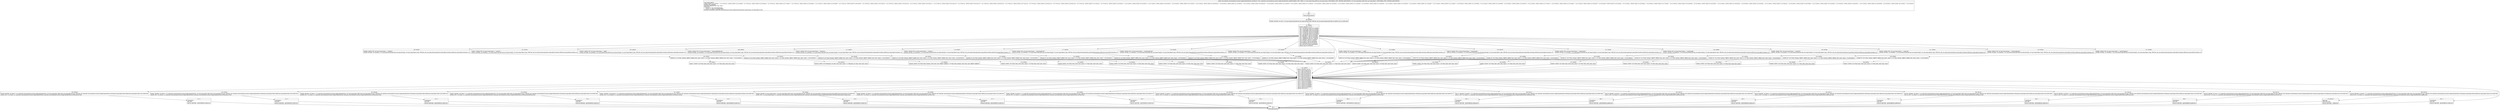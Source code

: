 digraph "CFG forandroidx.constraintlayout.motion.widget.KeyAttributes.setValue(Ljava\/lang\/String;Ljava\/lang\/Object;)V" {
Node_94 [shape=record,label="{94\:\ ?|MTH_ENTER_BLOCK\l}"];
Node_96 [shape=record,label="{96\:\ 0x0000|0x0000: INVOKE  (r0 I:int) = (r2 I:java.lang.String A[D('tag' java.lang.String)]) type: VIRTUAL call: java.lang.String.hashCode():int A[MD:():int (c)] (LINE:288)\l}"];
Node_97 [shape=record,label="{97\:\ 0x0004|0x0004: SWITCH  (r0 I:??)\l case \-1913008125: goto B:147:0x00b9\l case \-1812823328: goto B:144:0x00ae\l case \-1249320806: goto B:141:0x00a4\l case \-1249320805: goto B:138:0x009a\l case \-1225497657: goto B:135:0x008f\l case \-1225497656: goto B:132:0x0084\l case \-1225497655: goto B:129:0x0079\l case \-908189618: goto B:126:0x006e\l case \-908189617: goto B:123:0x0063\l case \-760884510: goto B:120:0x0059\l case \-760884509: goto B:117:0x004d\l case \-40300674: goto B:114:0x0042\l case \-4379043: goto B:111:0x0037\l case 37232917: goto B:108:0x002b\l case 92909918: goto B:105:0x0020\l case 579057826: goto B:102:0x0015\l case 1941332754: goto B:99:0x0009\l default: goto B:150:0x00c3 \l}"];
Node_99 [shape=record,label="{99\:\ 0x0009|0x0009: CONST_STR  (r0 I:java.lang.String) =  \"visibility\" \l0x000b: INVOKE  (r0 I:boolean) = (r2 I:java.lang.String A[D('tag' java.lang.String)]), (r0 I:java.lang.Object) type: VIRTUAL call: java.lang.String.equals(java.lang.Object):boolean A[MD:(java.lang.Object):boolean (c)]\l}"];
Node_100 [shape=record,label="{100\:\ 0x000f|0x000f: IF  (r0 I:??[int, boolean, OBJECT, ARRAY, byte, short, char]) == (0 ??[int, boolean, OBJECT, ARRAY, byte, short, char])  \-\> B:150:0x00c3 \l}"];
Node_101 [shape=record,label="{101\:\ 0x0011|0x0011: CONST  (r0 I:??[int, float, short, byte, char]) = (12 ??[int, float, short, byte, char]) \l}"];
Node_151 [shape=record,label="{151\:\ 0x00c4|0x00c4: SWITCH  (r0 I:??)\l case 0: goto B:169:0x013b\l case 1: goto B:168:0x0134\l case 2: goto B:167:0x012d\l case 3: goto B:166:0x0126\l case 4: goto B:165:0x011f\l case 5: goto B:164:0x0118\l case 6: goto B:163:0x0111\l case 7: goto B:162:0x010a\l case 8: goto B:161:0x0103\l case 9: goto B:160:0x00fc\l case 10: goto B:159:0x00f5\l case 11: goto B:158:0x00ee\l case 12: goto B:157:0x00e7\l case 13: goto B:156:0x00e0\l case 14: goto B:155:0x00d9\l case 15: goto B:154:0x00d1\l case 16: goto B:153:0x00c9\l default: goto B:187:? \l}"];
Node_153 [shape=record,label="{153\:\ 0x00c9|0x00c9: INVOKE  (r0 I:float) = (r1 I:androidx.constraintlayout.motion.widget.KeyAttributes), (r3 I:java.lang.Object A[D('value' java.lang.Object)]) type: VIRTUAL call: androidx.constraintlayout.motion.widget.KeyAttributes.toFloat(java.lang.Object):float A[MD:(java.lang.Object):float (m)] (LINE:338)\l0x00cd: IPUT  (r0 I:float), (r1 I:androidx.constraintlayout.motion.widget.KeyAttributes) androidx.constraintlayout.motion.widget.KeyAttributes.mTranslationZ float \l}"];
Node_171 [shape=record,label="{171\:\ ?|SYNTHETIC\lRETURN\l|0x0142: RETURN   A[SYNTHETIC] (LINE:341)\l}"];
Node_95 [shape=record,label="{95\:\ ?|MTH_EXIT_BLOCK\l}"];
Node_154 [shape=record,label="{154\:\ 0x00d1|0x00d1: INVOKE  (r0 I:float) = (r1 I:androidx.constraintlayout.motion.widget.KeyAttributes), (r3 I:java.lang.Object A[D('value' java.lang.Object)]) type: VIRTUAL call: androidx.constraintlayout.motion.widget.KeyAttributes.toFloat(java.lang.Object):float A[MD:(java.lang.Object):float (m)] (LINE:335)\l0x00d5: IPUT  (r0 I:float), (r1 I:androidx.constraintlayout.motion.widget.KeyAttributes) androidx.constraintlayout.motion.widget.KeyAttributes.mTranslationY float \l}"];
Node_172 [shape=record,label="{172\:\ ?|SYNTHETIC\lRETURN\l|0x0142: RETURN   A[SYNTHETIC] (LINE:341)\l}"];
Node_155 [shape=record,label="{155\:\ 0x00d9|0x00d9: INVOKE  (r0 I:float) = (r1 I:androidx.constraintlayout.motion.widget.KeyAttributes), (r3 I:java.lang.Object A[D('value' java.lang.Object)]) type: VIRTUAL call: androidx.constraintlayout.motion.widget.KeyAttributes.toFloat(java.lang.Object):float A[MD:(java.lang.Object):float (m)] (LINE:332)\l0x00dd: IPUT  (r0 I:float), (r1 I:androidx.constraintlayout.motion.widget.KeyAttributes) androidx.constraintlayout.motion.widget.KeyAttributes.mTranslationX float \l}"];
Node_173 [shape=record,label="{173\:\ ?|SYNTHETIC\lRETURN\l|0x0142: RETURN   A[SYNTHETIC] (LINE:341)\l}"];
Node_156 [shape=record,label="{156\:\ 0x00e0|0x00e0: INVOKE  (r0 I:float) = (r1 I:androidx.constraintlayout.motion.widget.KeyAttributes), (r3 I:java.lang.Object A[D('value' java.lang.Object)]) type: VIRTUAL call: androidx.constraintlayout.motion.widget.KeyAttributes.toFloat(java.lang.Object):float A[MD:(java.lang.Object):float (m)] (LINE:329)\l0x00e4: IPUT  (r0 I:float), (r1 I:androidx.constraintlayout.motion.widget.KeyAttributes) androidx.constraintlayout.motion.widget.KeyAttributes.mTransitionPathRotate float \l}"];
Node_174 [shape=record,label="{174\:\ ?|SYNTHETIC\lRETURN\l|0x0142: RETURN   A[SYNTHETIC] (LINE:341)\l}"];
Node_157 [shape=record,label="{157\:\ 0x00e7|0x00e7: INVOKE  (r0 I:boolean) = (r1 I:androidx.constraintlayout.motion.widget.KeyAttributes), (r3 I:java.lang.Object A[D('value' java.lang.Object)]) type: VIRTUAL call: androidx.constraintlayout.motion.widget.KeyAttributes.toBoolean(java.lang.Object):boolean A[MD:(java.lang.Object):boolean (m)] (LINE:326)\l0x00eb: IPUT  (r0 I:boolean), (r1 I:androidx.constraintlayout.motion.widget.KeyAttributes) androidx.constraintlayout.motion.widget.KeyAttributes.mVisibility boolean \l}"];
Node_175 [shape=record,label="{175\:\ ?|SYNTHETIC\lRETURN\l|0x0142: RETURN   A[SYNTHETIC] (LINE:341)\l}"];
Node_158 [shape=record,label="{158\:\ 0x00ee|0x00ee: INVOKE  (r0 I:java.lang.String) = (r3 I:java.lang.Object A[D('value' java.lang.Object)]) type: VIRTUAL call: java.lang.Object.toString():java.lang.String A[MD:():java.lang.String (c)] (LINE:323)\l0x00f2: IPUT  (r0 I:java.lang.String), (r1 I:androidx.constraintlayout.motion.widget.KeyAttributes) androidx.constraintlayout.motion.widget.KeyAttributes.mTransitionEasing java.lang.String \l}"];
Node_176 [shape=record,label="{176\:\ ?|SYNTHETIC\lRETURN\l|0x0142: RETURN   A[SYNTHETIC] (LINE:341)\l}"];
Node_159 [shape=record,label="{159\:\ 0x00f5|0x00f5: INVOKE  (r0 I:float) = (r1 I:androidx.constraintlayout.motion.widget.KeyAttributes), (r3 I:java.lang.Object A[D('value' java.lang.Object)]) type: VIRTUAL call: androidx.constraintlayout.motion.widget.KeyAttributes.toFloat(java.lang.Object):float A[MD:(java.lang.Object):float (m)] (LINE:320)\l0x00f9: IPUT  (r0 I:float), (r1 I:androidx.constraintlayout.motion.widget.KeyAttributes) androidx.constraintlayout.motion.widget.KeyAttributes.mScaleY float \l}"];
Node_177 [shape=record,label="{177\:\ ?|SYNTHETIC\lRETURN\l|0x0142: RETURN   A[SYNTHETIC] (LINE:341)\l}"];
Node_160 [shape=record,label="{160\:\ 0x00fc|0x00fc: INVOKE  (r0 I:float) = (r1 I:androidx.constraintlayout.motion.widget.KeyAttributes), (r3 I:java.lang.Object A[D('value' java.lang.Object)]) type: VIRTUAL call: androidx.constraintlayout.motion.widget.KeyAttributes.toFloat(java.lang.Object):float A[MD:(java.lang.Object):float (m)] (LINE:317)\l0x0100: IPUT  (r0 I:float), (r1 I:androidx.constraintlayout.motion.widget.KeyAttributes) androidx.constraintlayout.motion.widget.KeyAttributes.mScaleX float \l}"];
Node_178 [shape=record,label="{178\:\ ?|SYNTHETIC\lRETURN\l|0x0142: RETURN   A[SYNTHETIC] (LINE:341)\l}"];
Node_161 [shape=record,label="{161\:\ 0x0103|0x0103: INVOKE  (r0 I:float) = (r1 I:androidx.constraintlayout.motion.widget.KeyAttributes), (r3 I:java.lang.Object A[D('value' java.lang.Object)]) type: VIRTUAL call: androidx.constraintlayout.motion.widget.KeyAttributes.toFloat(java.lang.Object):float A[MD:(java.lang.Object):float (m)] (LINE:314)\l0x0107: IPUT  (r0 I:float), (r1 I:androidx.constraintlayout.motion.widget.KeyAttributes) androidx.constraintlayout.motion.widget.KeyAttributes.mPivotY float \l}"];
Node_179 [shape=record,label="{179\:\ ?|SYNTHETIC\lRETURN\l|0x0142: RETURN   A[SYNTHETIC] (LINE:341)\l}"];
Node_162 [shape=record,label="{162\:\ 0x010a|0x010a: INVOKE  (r0 I:float) = (r1 I:androidx.constraintlayout.motion.widget.KeyAttributes), (r3 I:java.lang.Object A[D('value' java.lang.Object)]) type: VIRTUAL call: androidx.constraintlayout.motion.widget.KeyAttributes.toFloat(java.lang.Object):float A[MD:(java.lang.Object):float (m)] (LINE:311)\l0x010e: IPUT  (r0 I:float), (r1 I:androidx.constraintlayout.motion.widget.KeyAttributes) androidx.constraintlayout.motion.widget.KeyAttributes.mPivotX float \l}"];
Node_180 [shape=record,label="{180\:\ ?|SYNTHETIC\lRETURN\l|0x0142: RETURN   A[SYNTHETIC] (LINE:341)\l}"];
Node_163 [shape=record,label="{163\:\ 0x0111|0x0111: INVOKE  (r0 I:float) = (r1 I:androidx.constraintlayout.motion.widget.KeyAttributes), (r3 I:java.lang.Object A[D('value' java.lang.Object)]) type: VIRTUAL call: androidx.constraintlayout.motion.widget.KeyAttributes.toFloat(java.lang.Object):float A[MD:(java.lang.Object):float (m)] (LINE:308)\l0x0115: IPUT  (r0 I:float), (r1 I:androidx.constraintlayout.motion.widget.KeyAttributes) androidx.constraintlayout.motion.widget.KeyAttributes.mRotationY float \l}"];
Node_181 [shape=record,label="{181\:\ ?|SYNTHETIC\lRETURN\l|0x0142: RETURN   A[SYNTHETIC] (LINE:341)\l}"];
Node_164 [shape=record,label="{164\:\ 0x0118|0x0118: INVOKE  (r0 I:float) = (r1 I:androidx.constraintlayout.motion.widget.KeyAttributes), (r3 I:java.lang.Object A[D('value' java.lang.Object)]) type: VIRTUAL call: androidx.constraintlayout.motion.widget.KeyAttributes.toFloat(java.lang.Object):float A[MD:(java.lang.Object):float (m)] (LINE:305)\l0x011c: IPUT  (r0 I:float), (r1 I:androidx.constraintlayout.motion.widget.KeyAttributes) androidx.constraintlayout.motion.widget.KeyAttributes.mRotationX float \l}"];
Node_182 [shape=record,label="{182\:\ ?|SYNTHETIC\lRETURN\l|0x0142: RETURN   A[SYNTHETIC] (LINE:341)\l}"];
Node_165 [shape=record,label="{165\:\ 0x011f|0x011f: INVOKE  (r0 I:float) = (r1 I:androidx.constraintlayout.motion.widget.KeyAttributes), (r3 I:java.lang.Object A[D('value' java.lang.Object)]) type: VIRTUAL call: androidx.constraintlayout.motion.widget.KeyAttributes.toFloat(java.lang.Object):float A[MD:(java.lang.Object):float (m)] (LINE:302)\l0x0123: IPUT  (r0 I:float), (r1 I:androidx.constraintlayout.motion.widget.KeyAttributes) androidx.constraintlayout.motion.widget.KeyAttributes.mRotation float \l}"];
Node_183 [shape=record,label="{183\:\ ?|SYNTHETIC\lRETURN\l|0x0142: RETURN   A[SYNTHETIC] (LINE:341)\l}"];
Node_166 [shape=record,label="{166\:\ 0x0126|0x0126: INVOKE  (r0 I:float) = (r1 I:androidx.constraintlayout.motion.widget.KeyAttributes), (r3 I:java.lang.Object A[D('value' java.lang.Object)]) type: VIRTUAL call: androidx.constraintlayout.motion.widget.KeyAttributes.toFloat(java.lang.Object):float A[MD:(java.lang.Object):float (m)] (LINE:299)\l0x012a: IPUT  (r0 I:float), (r1 I:androidx.constraintlayout.motion.widget.KeyAttributes) androidx.constraintlayout.motion.widget.KeyAttributes.mProgress float \l}"];
Node_184 [shape=record,label="{184\:\ ?|SYNTHETIC\lRETURN\l|0x0142: RETURN   A[SYNTHETIC] (LINE:341)\l}"];
Node_167 [shape=record,label="{167\:\ 0x012d|0x012d: INVOKE  (r0 I:float) = (r1 I:androidx.constraintlayout.motion.widget.KeyAttributes), (r3 I:java.lang.Object A[D('value' java.lang.Object)]) type: VIRTUAL call: androidx.constraintlayout.motion.widget.KeyAttributes.toFloat(java.lang.Object):float A[MD:(java.lang.Object):float (m)] (LINE:296)\l0x0131: IPUT  (r0 I:float), (r1 I:androidx.constraintlayout.motion.widget.KeyAttributes) androidx.constraintlayout.motion.widget.KeyAttributes.mElevation float \l}"];
Node_185 [shape=record,label="{185\:\ ?|SYNTHETIC\lRETURN\l|0x0142: RETURN   A[SYNTHETIC] (LINE:341)\l}"];
Node_168 [shape=record,label="{168\:\ 0x0134|0x0134: INVOKE  (r0 I:int) = (r1 I:androidx.constraintlayout.motion.widget.KeyAttributes), (r3 I:java.lang.Object A[D('value' java.lang.Object)]) type: VIRTUAL call: androidx.constraintlayout.motion.widget.KeyAttributes.toInt(java.lang.Object):int A[MD:(java.lang.Object):int (m)] (LINE:293)\l0x0138: IPUT  (r0 I:int), (r1 I:androidx.constraintlayout.motion.widget.KeyAttributes) androidx.constraintlayout.motion.widget.KeyAttributes.mCurveFit int \l}"];
Node_186 [shape=record,label="{186\:\ ?|SYNTHETIC\lRETURN\l|0x0142: RETURN   A[SYNTHETIC] (LINE:341)\l}"];
Node_169 [shape=record,label="{169\:\ 0x013b|0x013b: INVOKE  (r0 I:float) = (r1 I:androidx.constraintlayout.motion.widget.KeyAttributes), (r3 I:java.lang.Object A[D('value' java.lang.Object)]) type: VIRTUAL call: androidx.constraintlayout.motion.widget.KeyAttributes.toFloat(java.lang.Object):float A[MD:(java.lang.Object):float (m)] (LINE:290)\l0x013f: IPUT  (r0 I:float), (r1 I:androidx.constraintlayout.motion.widget.KeyAttributes) androidx.constraintlayout.motion.widget.KeyAttributes.mAlpha float \l}"];
Node_170 [shape=record,label="{170\:\ 0x0142|RETURN\lORIG_RETURN\l|0x0142: RETURN    (LINE:341)\l}"];
Node_187 [shape=record,label="{187\:\ ?|SYNTHETIC\lRETURN\l|0x0142: RETURN   A[SYNTHETIC] (LINE:341)\l}"];
Node_102 [shape=record,label="{102\:\ 0x0015|0x0015: CONST_STR  (r0 I:java.lang.String) =  \"curveFit\" \l0x0017: INVOKE  (r0 I:boolean) = (r2 I:java.lang.String A[D('tag' java.lang.String)]), (r0 I:java.lang.Object) type: VIRTUAL call: java.lang.String.equals(java.lang.Object):boolean A[MD:(java.lang.Object):boolean (c)]\l}"];
Node_103 [shape=record,label="{103\:\ 0x001b|0x001b: IF  (r0 I:??[int, boolean, OBJECT, ARRAY, byte, short, char]) == (0 ??[int, boolean, OBJECT, ARRAY, byte, short, char])  \-\> B:150:0x00c3 \l}"];
Node_104 [shape=record,label="{104\:\ 0x001d|0x001d: CONST  (r0 I:??[boolean, int, float, short, byte, char]) = (1 ??[boolean, int, float, short, byte, char]) \l}"];
Node_105 [shape=record,label="{105\:\ 0x0020|0x0020: CONST_STR  (r0 I:java.lang.String) =  \"alpha\" \l0x0022: INVOKE  (r0 I:boolean) = (r2 I:java.lang.String A[D('tag' java.lang.String)]), (r0 I:java.lang.Object) type: VIRTUAL call: java.lang.String.equals(java.lang.Object):boolean A[MD:(java.lang.Object):boolean (c)]\l}"];
Node_106 [shape=record,label="{106\:\ 0x0026|0x0026: IF  (r0 I:??[int, boolean, OBJECT, ARRAY, byte, short, char]) == (0 ??[int, boolean, OBJECT, ARRAY, byte, short, char])  \-\> B:150:0x00c3 \l}"];
Node_107 [shape=record,label="{107\:\ 0x0028|0x0028: CONST  (r0 I:??[int, float, boolean, short, byte, char, OBJECT, ARRAY]) = (0 ??[int, float, boolean, short, byte, char, OBJECT, ARRAY]) \l}"];
Node_108 [shape=record,label="{108\:\ 0x002b|0x002b: CONST_STR  (r0 I:java.lang.String) =  \"transitionPathRotate\" \l0x002d: INVOKE  (r0 I:boolean) = (r2 I:java.lang.String A[D('tag' java.lang.String)]), (r0 I:java.lang.Object) type: VIRTUAL call: java.lang.String.equals(java.lang.Object):boolean A[MD:(java.lang.Object):boolean (c)]\l}"];
Node_109 [shape=record,label="{109\:\ 0x0031|0x0031: IF  (r0 I:??[int, boolean, OBJECT, ARRAY, byte, short, char]) == (0 ??[int, boolean, OBJECT, ARRAY, byte, short, char])  \-\> B:150:0x00c3 \l}"];
Node_110 [shape=record,label="{110\:\ 0x0033|0x0033: CONST  (r0 I:??[int, float, short, byte, char]) = (13 ??[int, float, short, byte, char]) \l}"];
Node_111 [shape=record,label="{111\:\ 0x0037|0x0037: CONST_STR  (r0 I:java.lang.String) =  \"elevation\" \l0x0039: INVOKE  (r0 I:boolean) = (r2 I:java.lang.String A[D('tag' java.lang.String)]), (r0 I:java.lang.Object) type: VIRTUAL call: java.lang.String.equals(java.lang.Object):boolean A[MD:(java.lang.Object):boolean (c)]\l}"];
Node_112 [shape=record,label="{112\:\ 0x003d|0x003d: IF  (r0 I:??[int, boolean, OBJECT, ARRAY, byte, short, char]) == (0 ??[int, boolean, OBJECT, ARRAY, byte, short, char])  \-\> B:150:0x00c3 \l}"];
Node_113 [shape=record,label="{113\:\ 0x003f|0x003f: CONST  (r0 I:??[int, float, short, byte, char]) = (2 ??[int, float, short, byte, char]) \l}"];
Node_114 [shape=record,label="{114\:\ 0x0042|0x0042: CONST_STR  (r0 I:java.lang.String) =  \"rotation\" \l0x0044: INVOKE  (r0 I:boolean) = (r2 I:java.lang.String A[D('tag' java.lang.String)]), (r0 I:java.lang.Object) type: VIRTUAL call: java.lang.String.equals(java.lang.Object):boolean A[MD:(java.lang.Object):boolean (c)]\l}"];
Node_115 [shape=record,label="{115\:\ 0x0048|0x0048: IF  (r0 I:??[int, boolean, OBJECT, ARRAY, byte, short, char]) == (0 ??[int, boolean, OBJECT, ARRAY, byte, short, char])  \-\> B:150:0x00c3 \l}"];
Node_116 [shape=record,label="{116\:\ 0x004a|0x004a: CONST  (r0 I:??[int, float, short, byte, char]) = (4 ??[int, float, short, byte, char]) \l}"];
Node_117 [shape=record,label="{117\:\ 0x004d|0x004d: CONST_STR  (r0 I:java.lang.String) =  \"transformPivotY\" \l0x004f: INVOKE  (r0 I:boolean) = (r2 I:java.lang.String A[D('tag' java.lang.String)]), (r0 I:java.lang.Object) type: VIRTUAL call: java.lang.String.equals(java.lang.Object):boolean A[MD:(java.lang.Object):boolean (c)]\l}"];
Node_118 [shape=record,label="{118\:\ 0x0053|0x0053: IF  (r0 I:??[int, boolean, OBJECT, ARRAY, byte, short, char]) == (0 ??[int, boolean, OBJECT, ARRAY, byte, short, char])  \-\> B:150:0x00c3 \l}"];
Node_119 [shape=record,label="{119\:\ 0x0055|0x0055: CONST  (r0 I:??[int, float, short, byte, char]) = (8 ??[int, float, short, byte, char]) \l}"];
Node_120 [shape=record,label="{120\:\ 0x0059|0x0059: CONST_STR  (r0 I:java.lang.String) =  \"transformPivotX\" \l0x005b: INVOKE  (r0 I:boolean) = (r2 I:java.lang.String A[D('tag' java.lang.String)]), (r0 I:java.lang.Object) type: VIRTUAL call: java.lang.String.equals(java.lang.Object):boolean A[MD:(java.lang.Object):boolean (c)]\l}"];
Node_121 [shape=record,label="{121\:\ 0x005f|0x005f: IF  (r0 I:??[int, boolean, OBJECT, ARRAY, byte, short, char]) == (0 ??[int, boolean, OBJECT, ARRAY, byte, short, char])  \-\> B:150:0x00c3 \l}"];
Node_122 [shape=record,label="{122\:\ 0x0061|0x0061: CONST  (r0 I:??[int, float, short, byte, char]) = (7 ??[int, float, short, byte, char]) \l}"];
Node_123 [shape=record,label="{123\:\ 0x0063|0x0063: CONST_STR  (r0 I:java.lang.String) =  \"scaleY\" \l0x0065: INVOKE  (r0 I:boolean) = (r2 I:java.lang.String A[D('tag' java.lang.String)]), (r0 I:java.lang.Object) type: VIRTUAL call: java.lang.String.equals(java.lang.Object):boolean A[MD:(java.lang.Object):boolean (c)]\l}"];
Node_124 [shape=record,label="{124\:\ 0x0069|0x0069: IF  (r0 I:??[int, boolean, OBJECT, ARRAY, byte, short, char]) == (0 ??[int, boolean, OBJECT, ARRAY, byte, short, char])  \-\> B:150:0x00c3 \l}"];
Node_125 [shape=record,label="{125\:\ 0x006b|0x006b: CONST  (r0 I:??[int, float, short, byte, char]) = (10 ??[int, float, short, byte, char]) \l}"];
Node_126 [shape=record,label="{126\:\ 0x006e|0x006e: CONST_STR  (r0 I:java.lang.String) =  \"scaleX\" \l0x0070: INVOKE  (r0 I:boolean) = (r2 I:java.lang.String A[D('tag' java.lang.String)]), (r0 I:java.lang.Object) type: VIRTUAL call: java.lang.String.equals(java.lang.Object):boolean A[MD:(java.lang.Object):boolean (c)]\l}"];
Node_127 [shape=record,label="{127\:\ 0x0074|0x0074: IF  (r0 I:??[int, boolean, OBJECT, ARRAY, byte, short, char]) == (0 ??[int, boolean, OBJECT, ARRAY, byte, short, char])  \-\> B:150:0x00c3 \l}"];
Node_128 [shape=record,label="{128\:\ 0x0076|0x0076: CONST  (r0 I:??[int, float, short, byte, char]) = (9 ??[int, float, short, byte, char]) \l}"];
Node_129 [shape=record,label="{129\:\ 0x0079|0x0079: CONST_STR  (r0 I:java.lang.String) =  \"translationZ\" \l0x007b: INVOKE  (r0 I:boolean) = (r2 I:java.lang.String A[D('tag' java.lang.String)]), (r0 I:java.lang.Object) type: VIRTUAL call: java.lang.String.equals(java.lang.Object):boolean A[MD:(java.lang.Object):boolean (c)]\l}"];
Node_130 [shape=record,label="{130\:\ 0x007f|0x007f: IF  (r0 I:??[int, boolean, OBJECT, ARRAY, byte, short, char]) == (0 ??[int, boolean, OBJECT, ARRAY, byte, short, char])  \-\> B:150:0x00c3 \l}"];
Node_131 [shape=record,label="{131\:\ 0x0081|0x0081: CONST  (r0 I:??[int, float, short, byte, char]) = (16 ??[int, float, short, byte, char]) \l}"];
Node_132 [shape=record,label="{132\:\ 0x0084|0x0084: CONST_STR  (r0 I:java.lang.String) =  \"translationY\" \l0x0086: INVOKE  (r0 I:boolean) = (r2 I:java.lang.String A[D('tag' java.lang.String)]), (r0 I:java.lang.Object) type: VIRTUAL call: java.lang.String.equals(java.lang.Object):boolean A[MD:(java.lang.Object):boolean (c)]\l}"];
Node_133 [shape=record,label="{133\:\ 0x008a|0x008a: IF  (r0 I:??[int, boolean, OBJECT, ARRAY, byte, short, char]) == (0 ??[int, boolean, OBJECT, ARRAY, byte, short, char])  \-\> B:150:0x00c3 \l}"];
Node_134 [shape=record,label="{134\:\ 0x008c|0x008c: CONST  (r0 I:??[int, float, short, byte, char]) = (15 ??[int, float, short, byte, char]) \l}"];
Node_135 [shape=record,label="{135\:\ 0x008f|0x008f: CONST_STR  (r0 I:java.lang.String) =  \"translationX\" \l0x0091: INVOKE  (r0 I:boolean) = (r2 I:java.lang.String A[D('tag' java.lang.String)]), (r0 I:java.lang.Object) type: VIRTUAL call: java.lang.String.equals(java.lang.Object):boolean A[MD:(java.lang.Object):boolean (c)]\l}"];
Node_136 [shape=record,label="{136\:\ 0x0095|0x0095: IF  (r0 I:??[int, boolean, OBJECT, ARRAY, byte, short, char]) == (0 ??[int, boolean, OBJECT, ARRAY, byte, short, char])  \-\> B:150:0x00c3 \l}"];
Node_137 [shape=record,label="{137\:\ 0x0097|0x0097: CONST  (r0 I:??[int, float, short, byte, char]) = (14 ??[int, float, short, byte, char]) \l}"];
Node_138 [shape=record,label="{138\:\ 0x009a|0x009a: CONST_STR  (r0 I:java.lang.String) =  \"rotationY\" \l0x009c: INVOKE  (r0 I:boolean) = (r2 I:java.lang.String A[D('tag' java.lang.String)]), (r0 I:java.lang.Object) type: VIRTUAL call: java.lang.String.equals(java.lang.Object):boolean A[MD:(java.lang.Object):boolean (c)]\l}"];
Node_139 [shape=record,label="{139\:\ 0x00a0|0x00a0: IF  (r0 I:??[int, boolean, OBJECT, ARRAY, byte, short, char]) == (0 ??[int, boolean, OBJECT, ARRAY, byte, short, char])  \-\> B:150:0x00c3 \l}"];
Node_140 [shape=record,label="{140\:\ 0x00a2|0x00a2: CONST  (r0 I:??[int, float, short, byte, char]) = (6 ??[int, float, short, byte, char]) \l}"];
Node_141 [shape=record,label="{141\:\ 0x00a4|0x00a4: CONST_STR  (r0 I:java.lang.String) =  \"rotationX\" \l0x00a6: INVOKE  (r0 I:boolean) = (r2 I:java.lang.String A[D('tag' java.lang.String)]), (r0 I:java.lang.Object) type: VIRTUAL call: java.lang.String.equals(java.lang.Object):boolean A[MD:(java.lang.Object):boolean (c)]\l}"];
Node_142 [shape=record,label="{142\:\ 0x00aa|0x00aa: IF  (r0 I:??[int, boolean, OBJECT, ARRAY, byte, short, char]) == (0 ??[int, boolean, OBJECT, ARRAY, byte, short, char])  \-\> B:150:0x00c3 \l}"];
Node_143 [shape=record,label="{143\:\ 0x00ac|0x00ac: CONST  (r0 I:??[int, float, short, byte, char]) = (5 ??[int, float, short, byte, char]) \l}"];
Node_144 [shape=record,label="{144\:\ 0x00ae|0x00ae: CONST_STR  (r0 I:java.lang.String) =  \"transitionEasing\" \l0x00b0: INVOKE  (r0 I:boolean) = (r2 I:java.lang.String A[D('tag' java.lang.String)]), (r0 I:java.lang.Object) type: VIRTUAL call: java.lang.String.equals(java.lang.Object):boolean A[MD:(java.lang.Object):boolean (c)]\l}"];
Node_145 [shape=record,label="{145\:\ 0x00b4|0x00b4: IF  (r0 I:??[int, boolean, OBJECT, ARRAY, byte, short, char]) == (0 ??[int, boolean, OBJECT, ARRAY, byte, short, char])  \-\> B:150:0x00c3 \l}"];
Node_146 [shape=record,label="{146\:\ 0x00b6|0x00b6: CONST  (r0 I:??[int, float, short, byte, char]) = (11 ??[int, float, short, byte, char]) \l}"];
Node_147 [shape=record,label="{147\:\ 0x00b9|0x00b9: CONST_STR  (r0 I:java.lang.String) =  \"motionProgress\" \l0x00bb: INVOKE  (r0 I:boolean) = (r2 I:java.lang.String A[D('tag' java.lang.String)]), (r0 I:java.lang.Object) type: VIRTUAL call: java.lang.String.equals(java.lang.Object):boolean A[MD:(java.lang.Object):boolean (c)]\l}"];
Node_148 [shape=record,label="{148\:\ 0x00bf|0x00bf: IF  (r0 I:??[int, boolean, OBJECT, ARRAY, byte, short, char]) == (0 ??[int, boolean, OBJECT, ARRAY, byte, short, char])  \-\> B:150:0x00c3 \l}"];
Node_149 [shape=record,label="{149\:\ 0x00c1|0x00c1: CONST  (r0 I:??[int, float, short, byte, char]) = (3 ??[int, float, short, byte, char]) \l}"];
Node_150 [shape=record,label="{150\:\ 0x00c3|0x00c3: CONST  (r0 I:??[int, float, short, byte, char]) = (\-1 ??[int, float, short, byte, char]) \l}"];
MethodNode[shape=record,label="{public void androidx.constraintlayout.motion.widget.KeyAttributes.setValue((r1 'this' I:androidx.constraintlayout.motion.widget.KeyAttributes A[IMMUTABLE_TYPE, THIS]), (r2 I:java.lang.String A[D('tag' java.lang.String), IMMUTABLE_TYPE, METHOD_ARGUMENT]), (r3 I:java.lang.Object A[D('value' java.lang.Object), IMMUTABLE_TYPE, METHOD_ARGUMENT]))  | USE_LINES_HINTS\lCROSS_EDGE: B:154:0x00d1 \-\> B:170:0x0142, CROSS_EDGE: B:155:0x00d9 \-\> B:170:0x0142, CROSS_EDGE: B:156:0x00e0 \-\> B:170:0x0142, CROSS_EDGE: B:157:0x00e7 \-\> B:170:0x0142, CROSS_EDGE: B:158:0x00ee \-\> B:170:0x0142, CROSS_EDGE: B:159:0x00f5 \-\> B:170:0x0142, CROSS_EDGE: B:160:0x00fc \-\> B:170:0x0142, CROSS_EDGE: B:161:0x0103 \-\> B:170:0x0142, CROSS_EDGE: B:162:0x010a \-\> B:170:0x0142, CROSS_EDGE: B:163:0x0111 \-\> B:170:0x0142, CROSS_EDGE: B:164:0x0118 \-\> B:170:0x0142, CROSS_EDGE: B:165:0x011f \-\> B:170:0x0142, CROSS_EDGE: B:166:0x0126 \-\> B:170:0x0142, CROSS_EDGE: B:167:0x012d \-\> B:170:0x0142, CROSS_EDGE: B:168:0x0134 \-\> B:170:0x0142, CROSS_EDGE: B:169:0x013b \-\> B:170:0x0142, CROSS_EDGE: B:151:0x00c4 \-\> B:170:0x0142, CROSS_EDGE: B:150:0x00c3 \-\> B:151:0x00c4, CROSS_EDGE: B:104:0x001d \-\> B:151:0x00c4, CROSS_EDGE: B:103:0x001b \-\> B:150:0x00c3, CROSS_EDGE: B:107:0x0028 \-\> B:151:0x00c4, CROSS_EDGE: B:106:0x0026 \-\> B:150:0x00c3, CROSS_EDGE: B:110:0x0033 \-\> B:151:0x00c4, CROSS_EDGE: B:109:0x0031 \-\> B:150:0x00c3, CROSS_EDGE: B:113:0x003f \-\> B:151:0x00c4, CROSS_EDGE: B:112:0x003d \-\> B:150:0x00c3, CROSS_EDGE: B:116:0x004a \-\> B:151:0x00c4, CROSS_EDGE: B:115:0x0048 \-\> B:150:0x00c3, CROSS_EDGE: B:119:0x0055 \-\> B:151:0x00c4, CROSS_EDGE: B:118:0x0053 \-\> B:150:0x00c3, CROSS_EDGE: B:122:0x0061 \-\> B:151:0x00c4, CROSS_EDGE: B:121:0x005f \-\> B:150:0x00c3, CROSS_EDGE: B:125:0x006b \-\> B:151:0x00c4, CROSS_EDGE: B:124:0x0069 \-\> B:150:0x00c3, CROSS_EDGE: B:128:0x0076 \-\> B:151:0x00c4, CROSS_EDGE: B:127:0x0074 \-\> B:150:0x00c3, CROSS_EDGE: B:131:0x0081 \-\> B:151:0x00c4, CROSS_EDGE: B:130:0x007f \-\> B:150:0x00c3, CROSS_EDGE: B:134:0x008c \-\> B:151:0x00c4, CROSS_EDGE: B:133:0x008a \-\> B:150:0x00c3, CROSS_EDGE: B:137:0x0097 \-\> B:151:0x00c4, CROSS_EDGE: B:136:0x0095 \-\> B:150:0x00c3, CROSS_EDGE: B:140:0x00a2 \-\> B:151:0x00c4, CROSS_EDGE: B:139:0x00a0 \-\> B:150:0x00c3, CROSS_EDGE: B:143:0x00ac \-\> B:151:0x00c4, CROSS_EDGE: B:142:0x00aa \-\> B:150:0x00c3, CROSS_EDGE: B:146:0x00b6 \-\> B:151:0x00c4, CROSS_EDGE: B:145:0x00b4 \-\> B:150:0x00c3, CROSS_EDGE: B:149:0x00c1 \-\> B:151:0x00c4, CROSS_EDGE: B:148:0x00bf \-\> B:150:0x00c3, CROSS_EDGE: B:97:0x0004 \-\> B:150:0x00c3\lINLINE_NOT_NEEDED\lMETHOD_PARAMETERS: [tag, value]\lDebug Info:\l  \-1 \-0x01af: r2 'tag' Ljava\/lang\/String;\l  \-1 \-0x01af: r3 'value' Ljava\/lang\/Object;\lMETHOD_OVERRIDE: [androidx.constraintlayout.motion.widget.Key.setValue(java.lang.String, java.lang.Object):void]\l}"];
MethodNode -> Node_94;Node_94 -> Node_96;
Node_96 -> Node_97;
Node_97 -> Node_99;
Node_97 -> Node_102;
Node_97 -> Node_105;
Node_97 -> Node_108;
Node_97 -> Node_111;
Node_97 -> Node_114;
Node_97 -> Node_117;
Node_97 -> Node_120;
Node_97 -> Node_123;
Node_97 -> Node_126;
Node_97 -> Node_129;
Node_97 -> Node_132;
Node_97 -> Node_135;
Node_97 -> Node_138;
Node_97 -> Node_141;
Node_97 -> Node_144;
Node_97 -> Node_147;
Node_97 -> Node_150;
Node_99 -> Node_100;
Node_100 -> Node_101[style=dashed];
Node_100 -> Node_150;
Node_101 -> Node_151;
Node_151 -> Node_153;
Node_151 -> Node_154;
Node_151 -> Node_155;
Node_151 -> Node_156;
Node_151 -> Node_157;
Node_151 -> Node_158;
Node_151 -> Node_159;
Node_151 -> Node_160;
Node_151 -> Node_161;
Node_151 -> Node_162;
Node_151 -> Node_163;
Node_151 -> Node_164;
Node_151 -> Node_165;
Node_151 -> Node_166;
Node_151 -> Node_167;
Node_151 -> Node_168;
Node_151 -> Node_169;
Node_151 -> Node_187;
Node_153 -> Node_171;
Node_171 -> Node_95;
Node_154 -> Node_172;
Node_172 -> Node_95;
Node_155 -> Node_173;
Node_173 -> Node_95;
Node_156 -> Node_174;
Node_174 -> Node_95;
Node_157 -> Node_175;
Node_175 -> Node_95;
Node_158 -> Node_176;
Node_176 -> Node_95;
Node_159 -> Node_177;
Node_177 -> Node_95;
Node_160 -> Node_178;
Node_178 -> Node_95;
Node_161 -> Node_179;
Node_179 -> Node_95;
Node_162 -> Node_180;
Node_180 -> Node_95;
Node_163 -> Node_181;
Node_181 -> Node_95;
Node_164 -> Node_182;
Node_182 -> Node_95;
Node_165 -> Node_183;
Node_183 -> Node_95;
Node_166 -> Node_184;
Node_184 -> Node_95;
Node_167 -> Node_185;
Node_185 -> Node_95;
Node_168 -> Node_186;
Node_186 -> Node_95;
Node_169 -> Node_170;
Node_170 -> Node_95;
Node_187 -> Node_95;
Node_102 -> Node_103;
Node_103 -> Node_104[style=dashed];
Node_103 -> Node_150;
Node_104 -> Node_151;
Node_105 -> Node_106;
Node_106 -> Node_107[style=dashed];
Node_106 -> Node_150;
Node_107 -> Node_151;
Node_108 -> Node_109;
Node_109 -> Node_110[style=dashed];
Node_109 -> Node_150;
Node_110 -> Node_151;
Node_111 -> Node_112;
Node_112 -> Node_113[style=dashed];
Node_112 -> Node_150;
Node_113 -> Node_151;
Node_114 -> Node_115;
Node_115 -> Node_116[style=dashed];
Node_115 -> Node_150;
Node_116 -> Node_151;
Node_117 -> Node_118;
Node_118 -> Node_119[style=dashed];
Node_118 -> Node_150;
Node_119 -> Node_151;
Node_120 -> Node_121;
Node_121 -> Node_122[style=dashed];
Node_121 -> Node_150;
Node_122 -> Node_151;
Node_123 -> Node_124;
Node_124 -> Node_125[style=dashed];
Node_124 -> Node_150;
Node_125 -> Node_151;
Node_126 -> Node_127;
Node_127 -> Node_128[style=dashed];
Node_127 -> Node_150;
Node_128 -> Node_151;
Node_129 -> Node_130;
Node_130 -> Node_131[style=dashed];
Node_130 -> Node_150;
Node_131 -> Node_151;
Node_132 -> Node_133;
Node_133 -> Node_134[style=dashed];
Node_133 -> Node_150;
Node_134 -> Node_151;
Node_135 -> Node_136;
Node_136 -> Node_137[style=dashed];
Node_136 -> Node_150;
Node_137 -> Node_151;
Node_138 -> Node_139;
Node_139 -> Node_140[style=dashed];
Node_139 -> Node_150;
Node_140 -> Node_151;
Node_141 -> Node_142;
Node_142 -> Node_143[style=dashed];
Node_142 -> Node_150;
Node_143 -> Node_151;
Node_144 -> Node_145;
Node_145 -> Node_146[style=dashed];
Node_145 -> Node_150;
Node_146 -> Node_151;
Node_147 -> Node_148;
Node_148 -> Node_149[style=dashed];
Node_148 -> Node_150;
Node_149 -> Node_151;
Node_150 -> Node_151;
}

